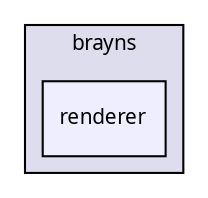 digraph "renderer" {
  compound=true
  node [ fontsize="10", fontname="Sans"];
  edge [ labelfontsize="10", labelfontname="Sans"];
  subgraph clusterdir_03632e602207a0b43aa5488f1a38b51e {
    graph [ bgcolor="#ddddee", pencolor="black", label="brayns" fontname="Sans", fontsize="10", URL="dir_03632e602207a0b43aa5488f1a38b51e.html"]
  dir_cccfcefc49916f547690783d106e10cf [shape=box, label="renderer", style="filled", fillcolor="#eeeeff", pencolor="black", URL="dir_cccfcefc49916f547690783d106e10cf.html"];
  }
}
